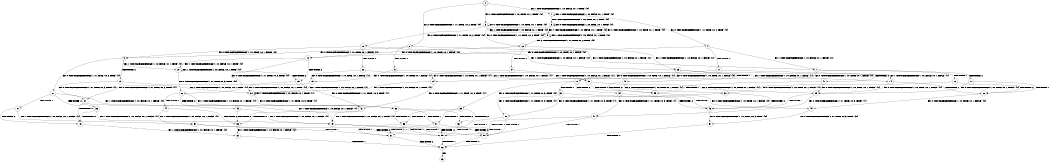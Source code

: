 digraph BCG {
size = "7, 10.5";
center = TRUE;
node [shape = circle];
0 [peripheries = 2];
0 -> 1 [label = "EX !1 !ATOMIC_EXCH_BRANCH (1, +0, FALSE, +0, 1, TRUE) !{0}"];
0 -> 2 [label = "EX !2 !ATOMIC_EXCH_BRANCH (1, +1, TRUE, +0, 2, TRUE) !{0}"];
0 -> 3 [label = "EX !0 !ATOMIC_EXCH_BRANCH (1, +0, TRUE, +0, 1, TRUE) !{0}"];
1 -> 4 [label = "EX !2 !ATOMIC_EXCH_BRANCH (1, +1, TRUE, +0, 2, TRUE) !{0}"];
1 -> 5 [label = "EX !0 !ATOMIC_EXCH_BRANCH (1, +0, TRUE, +0, 1, TRUE) !{0}"];
1 -> 1 [label = "EX !1 !ATOMIC_EXCH_BRANCH (1, +0, FALSE, +0, 1, TRUE) !{0}"];
2 -> 6 [label = "TERMINATE !2"];
2 -> 7 [label = "EX !1 !ATOMIC_EXCH_BRANCH (1, +0, FALSE, +0, 1, FALSE) !{0}"];
2 -> 8 [label = "EX !0 !ATOMIC_EXCH_BRANCH (1, +0, TRUE, +0, 1, FALSE) !{0}"];
3 -> 9 [label = "EX !1 !ATOMIC_EXCH_BRANCH (1, +0, FALSE, +0, 1, TRUE) !{0}"];
3 -> 10 [label = "EX !2 !ATOMIC_EXCH_BRANCH (1, +1, TRUE, +0, 2, TRUE) !{0}"];
3 -> 3 [label = "EX !0 !ATOMIC_EXCH_BRANCH (1, +0, TRUE, +0, 1, TRUE) !{0}"];
4 -> 11 [label = "TERMINATE !2"];
4 -> 12 [label = "EX !0 !ATOMIC_EXCH_BRANCH (1, +0, TRUE, +0, 1, FALSE) !{0}"];
4 -> 7 [label = "EX !1 !ATOMIC_EXCH_BRANCH (1, +0, FALSE, +0, 1, FALSE) !{0}"];
5 -> 13 [label = "EX !2 !ATOMIC_EXCH_BRANCH (1, +1, TRUE, +0, 2, TRUE) !{0}"];
5 -> 9 [label = "EX !1 !ATOMIC_EXCH_BRANCH (1, +0, FALSE, +0, 1, TRUE) !{0}"];
5 -> 5 [label = "EX !0 !ATOMIC_EXCH_BRANCH (1, +0, TRUE, +0, 1, TRUE) !{0}"];
6 -> 14 [label = "EX !1 !ATOMIC_EXCH_BRANCH (1, +0, FALSE, +0, 1, FALSE) !{1}"];
6 -> 15 [label = "EX !0 !ATOMIC_EXCH_BRANCH (1, +0, TRUE, +0, 1, FALSE) !{1}"];
7 -> 16 [label = "TERMINATE !1"];
7 -> 17 [label = "TERMINATE !2"];
7 -> 18 [label = "EX !0 !ATOMIC_EXCH_BRANCH (1, +0, TRUE, +0, 1, FALSE) !{0}"];
8 -> 19 [label = "TERMINATE !2"];
8 -> 20 [label = "EX !1 !ATOMIC_EXCH_BRANCH (1, +0, FALSE, +0, 1, TRUE) !{0}"];
8 -> 21 [label = "EX !0 !ATOMIC_EXCH_BRANCH (1, +1, TRUE, +0, 3, TRUE) !{0}"];
9 -> 13 [label = "EX !2 !ATOMIC_EXCH_BRANCH (1, +1, TRUE, +0, 2, TRUE) !{0}"];
9 -> 9 [label = "EX !1 !ATOMIC_EXCH_BRANCH (1, +0, FALSE, +0, 1, TRUE) !{0}"];
9 -> 5 [label = "EX !0 !ATOMIC_EXCH_BRANCH (1, +0, TRUE, +0, 1, TRUE) !{0}"];
10 -> 22 [label = "TERMINATE !2"];
10 -> 23 [label = "EX !1 !ATOMIC_EXCH_BRANCH (1, +0, FALSE, +0, 1, FALSE) !{0}"];
10 -> 8 [label = "EX !0 !ATOMIC_EXCH_BRANCH (1, +0, TRUE, +0, 1, FALSE) !{0}"];
11 -> 14 [label = "EX !1 !ATOMIC_EXCH_BRANCH (1, +0, FALSE, +0, 1, FALSE) !{1}"];
11 -> 24 [label = "EX !0 !ATOMIC_EXCH_BRANCH (1, +0, TRUE, +0, 1, FALSE) !{1}"];
12 -> 25 [label = "TERMINATE !2"];
12 -> 20 [label = "EX !1 !ATOMIC_EXCH_BRANCH (1, +0, FALSE, +0, 1, TRUE) !{0}"];
12 -> 26 [label = "EX !0 !ATOMIC_EXCH_BRANCH (1, +1, TRUE, +0, 3, TRUE) !{0}"];
13 -> 27 [label = "TERMINATE !2"];
13 -> 23 [label = "EX !1 !ATOMIC_EXCH_BRANCH (1, +0, FALSE, +0, 1, FALSE) !{0}"];
13 -> 12 [label = "EX !0 !ATOMIC_EXCH_BRANCH (1, +0, TRUE, +0, 1, FALSE) !{0}"];
14 -> 28 [label = "TERMINATE !1"];
14 -> 29 [label = "EX !0 !ATOMIC_EXCH_BRANCH (1, +0, TRUE, +0, 1, FALSE) !{1}"];
15 -> 30 [label = "EX !1 !ATOMIC_EXCH_BRANCH (1, +0, FALSE, +0, 1, TRUE) !{1}"];
15 -> 31 [label = "EX !0 !ATOMIC_EXCH_BRANCH (1, +1, TRUE, +0, 3, TRUE) !{1}"];
16 -> 28 [label = "TERMINATE !2"];
16 -> 32 [label = "EX !0 !ATOMIC_EXCH_BRANCH (1, +0, TRUE, +0, 1, FALSE) !{1}"];
17 -> 28 [label = "TERMINATE !1"];
17 -> 29 [label = "EX !0 !ATOMIC_EXCH_BRANCH (1, +0, TRUE, +0, 1, FALSE) !{1}"];
18 -> 33 [label = "TERMINATE !1"];
18 -> 34 [label = "TERMINATE !2"];
18 -> 35 [label = "EX !0 !ATOMIC_EXCH_BRANCH (1, +1, TRUE, +0, 3, TRUE) !{0}"];
19 -> 31 [label = "EX !0 !ATOMIC_EXCH_BRANCH (1, +1, TRUE, +0, 3, TRUE) !{1}"];
19 -> 30 [label = "EX !1 !ATOMIC_EXCH_BRANCH (1, +0, FALSE, +0, 1, TRUE) !{1}"];
20 -> 25 [label = "TERMINATE !2"];
20 -> 20 [label = "EX !1 !ATOMIC_EXCH_BRANCH (1, +0, FALSE, +0, 1, TRUE) !{0}"];
20 -> 26 [label = "EX !0 !ATOMIC_EXCH_BRANCH (1, +1, TRUE, +0, 3, TRUE) !{0}"];
21 -> 36 [label = "TERMINATE !2"];
21 -> 37 [label = "TERMINATE !0"];
21 -> 38 [label = "EX !1 !ATOMIC_EXCH_BRANCH (1, +0, FALSE, +0, 1, FALSE) !{0}"];
22 -> 15 [label = "EX !0 !ATOMIC_EXCH_BRANCH (1, +0, TRUE, +0, 1, FALSE) !{1}"];
22 -> 39 [label = "EX !1 !ATOMIC_EXCH_BRANCH (1, +0, FALSE, +0, 1, FALSE) !{1}"];
23 -> 40 [label = "TERMINATE !1"];
23 -> 41 [label = "TERMINATE !2"];
23 -> 18 [label = "EX !0 !ATOMIC_EXCH_BRANCH (1, +0, TRUE, +0, 1, FALSE) !{0}"];
24 -> 30 [label = "EX !1 !ATOMIC_EXCH_BRANCH (1, +0, FALSE, +0, 1, TRUE) !{1}"];
24 -> 42 [label = "EX !0 !ATOMIC_EXCH_BRANCH (1, +1, TRUE, +0, 3, TRUE) !{1}"];
25 -> 30 [label = "EX !1 !ATOMIC_EXCH_BRANCH (1, +0, FALSE, +0, 1, TRUE) !{1}"];
25 -> 42 [label = "EX !0 !ATOMIC_EXCH_BRANCH (1, +1, TRUE, +0, 3, TRUE) !{1}"];
26 -> 43 [label = "TERMINATE !2"];
26 -> 44 [label = "TERMINATE !0"];
26 -> 38 [label = "EX !1 !ATOMIC_EXCH_BRANCH (1, +0, FALSE, +0, 1, FALSE) !{0}"];
27 -> 39 [label = "EX !1 !ATOMIC_EXCH_BRANCH (1, +0, FALSE, +0, 1, FALSE) !{1}"];
27 -> 24 [label = "EX !0 !ATOMIC_EXCH_BRANCH (1, +0, TRUE, +0, 1, FALSE) !{1}"];
28 -> 45 [label = "EX !0 !ATOMIC_EXCH_BRANCH (1, +0, TRUE, +0, 1, FALSE) !{2}"];
29 -> 46 [label = "TERMINATE !1"];
29 -> 47 [label = "EX !0 !ATOMIC_EXCH_BRANCH (1, +1, TRUE, +0, 3, TRUE) !{1}"];
30 -> 30 [label = "EX !1 !ATOMIC_EXCH_BRANCH (1, +0, FALSE, +0, 1, TRUE) !{1}"];
30 -> 42 [label = "EX !0 !ATOMIC_EXCH_BRANCH (1, +1, TRUE, +0, 3, TRUE) !{1}"];
31 -> 48 [label = "TERMINATE !0"];
31 -> 49 [label = "EX !1 !ATOMIC_EXCH_BRANCH (1, +0, FALSE, +0, 1, FALSE) !{1}"];
32 -> 46 [label = "TERMINATE !2"];
32 -> 50 [label = "EX !0 !ATOMIC_EXCH_BRANCH (1, +1, TRUE, +0, 3, TRUE) !{1}"];
33 -> 50 [label = "EX !0 !ATOMIC_EXCH_BRANCH (1, +1, TRUE, +0, 3, TRUE) !{1}"];
33 -> 46 [label = "TERMINATE !2"];
34 -> 47 [label = "EX !0 !ATOMIC_EXCH_BRANCH (1, +1, TRUE, +0, 3, TRUE) !{1}"];
34 -> 46 [label = "TERMINATE !1"];
35 -> 51 [label = "TERMINATE !1"];
35 -> 52 [label = "TERMINATE !2"];
35 -> 53 [label = "TERMINATE !0"];
36 -> 48 [label = "TERMINATE !0"];
36 -> 49 [label = "EX !1 !ATOMIC_EXCH_BRANCH (1, +0, FALSE, +0, 1, FALSE) !{1}"];
37 -> 48 [label = "TERMINATE !2"];
37 -> 54 [label = "EX !1 !ATOMIC_EXCH_BRANCH (1, +0, FALSE, +0, 1, FALSE) !{1}"];
38 -> 51 [label = "TERMINATE !1"];
38 -> 52 [label = "TERMINATE !2"];
38 -> 53 [label = "TERMINATE !0"];
39 -> 55 [label = "TERMINATE !1"];
39 -> 29 [label = "EX !0 !ATOMIC_EXCH_BRANCH (1, +0, TRUE, +0, 1, FALSE) !{1}"];
40 -> 32 [label = "EX !0 !ATOMIC_EXCH_BRANCH (1, +0, TRUE, +0, 1, FALSE) !{1}"];
40 -> 55 [label = "TERMINATE !2"];
41 -> 29 [label = "EX !0 !ATOMIC_EXCH_BRANCH (1, +0, TRUE, +0, 1, FALSE) !{1}"];
41 -> 55 [label = "TERMINATE !1"];
42 -> 56 [label = "TERMINATE !0"];
42 -> 49 [label = "EX !1 !ATOMIC_EXCH_BRANCH (1, +0, FALSE, +0, 1, FALSE) !{1}"];
43 -> 49 [label = "EX !1 !ATOMIC_EXCH_BRANCH (1, +0, FALSE, +0, 1, FALSE) !{1}"];
43 -> 56 [label = "TERMINATE !0"];
44 -> 54 [label = "EX !1 !ATOMIC_EXCH_BRANCH (1, +0, FALSE, +0, 1, FALSE) !{1}"];
44 -> 56 [label = "TERMINATE !2"];
45 -> 57 [label = "EX !0 !ATOMIC_EXCH_BRANCH (1, +1, TRUE, +0, 3, TRUE) !{2}"];
46 -> 57 [label = "EX !0 !ATOMIC_EXCH_BRANCH (1, +1, TRUE, +0, 3, TRUE) !{2}"];
47 -> 58 [label = "TERMINATE !1"];
47 -> 59 [label = "TERMINATE !0"];
48 -> 60 [label = "EX !1 !ATOMIC_EXCH_BRANCH (1, +0, FALSE, +0, 1, FALSE) !{2}"];
49 -> 58 [label = "TERMINATE !1"];
49 -> 59 [label = "TERMINATE !0"];
50 -> 58 [label = "TERMINATE !2"];
50 -> 61 [label = "TERMINATE !0"];
51 -> 58 [label = "TERMINATE !2"];
51 -> 61 [label = "TERMINATE !0"];
52 -> 58 [label = "TERMINATE !1"];
52 -> 59 [label = "TERMINATE !0"];
53 -> 61 [label = "TERMINATE !1"];
53 -> 59 [label = "TERMINATE !2"];
54 -> 61 [label = "TERMINATE !1"];
54 -> 59 [label = "TERMINATE !2"];
55 -> 45 [label = "EX !0 !ATOMIC_EXCH_BRANCH (1, +0, TRUE, +0, 1, FALSE) !{2}"];
56 -> 60 [label = "EX !1 !ATOMIC_EXCH_BRANCH (1, +0, FALSE, +0, 1, FALSE) !{2}"];
57 -> 62 [label = "TERMINATE !0"];
58 -> 62 [label = "TERMINATE !0"];
59 -> 62 [label = "TERMINATE !1"];
60 -> 62 [label = "TERMINATE !1"];
61 -> 62 [label = "TERMINATE !2"];
62 -> 63 [label = "exit"];
}
